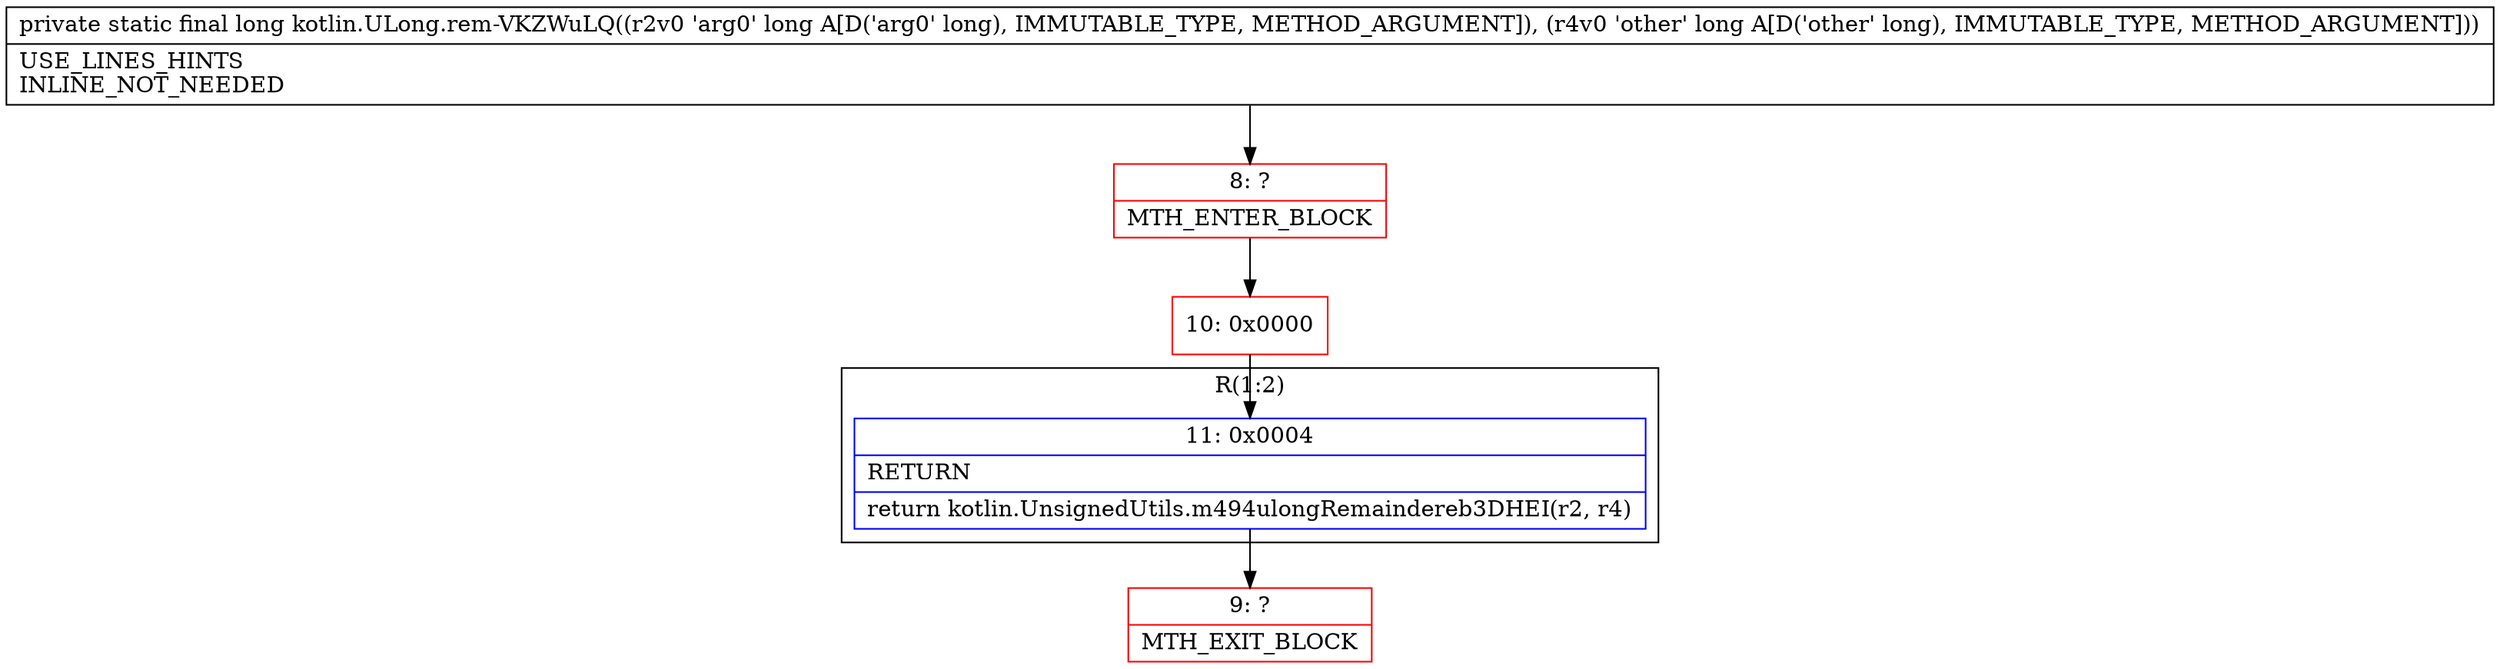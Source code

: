digraph "CFG forkotlin.ULong.rem\-VKZWuLQ(JJ)J" {
subgraph cluster_Region_945952306 {
label = "R(1:2)";
node [shape=record,color=blue];
Node_11 [shape=record,label="{11\:\ 0x0004|RETURN\l|return kotlin.UnsignedUtils.m494ulongRemaindereb3DHEI(r2, r4)\l}"];
}
Node_8 [shape=record,color=red,label="{8\:\ ?|MTH_ENTER_BLOCK\l}"];
Node_10 [shape=record,color=red,label="{10\:\ 0x0000}"];
Node_9 [shape=record,color=red,label="{9\:\ ?|MTH_EXIT_BLOCK\l}"];
MethodNode[shape=record,label="{private static final long kotlin.ULong.rem\-VKZWuLQ((r2v0 'arg0' long A[D('arg0' long), IMMUTABLE_TYPE, METHOD_ARGUMENT]), (r4v0 'other' long A[D('other' long), IMMUTABLE_TYPE, METHOD_ARGUMENT]))  | USE_LINES_HINTS\lINLINE_NOT_NEEDED\l}"];
MethodNode -> Node_8;Node_11 -> Node_9;
Node_8 -> Node_10;
Node_10 -> Node_11;
}

